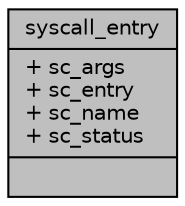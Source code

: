 digraph "syscall_entry"
{
 // LATEX_PDF_SIZE
  edge [fontname="Helvetica",fontsize="10",labelfontname="Helvetica",labelfontsize="10"];
  node [fontname="Helvetica",fontsize="10",shape=record];
  Node1 [label="{syscall_entry\n|+ sc_args\l+ sc_entry\l+ sc_name\l+ sc_status\l|}",height=0.2,width=0.4,color="black", fillcolor="grey75", style="filled", fontcolor="black",tooltip=" "];
}
